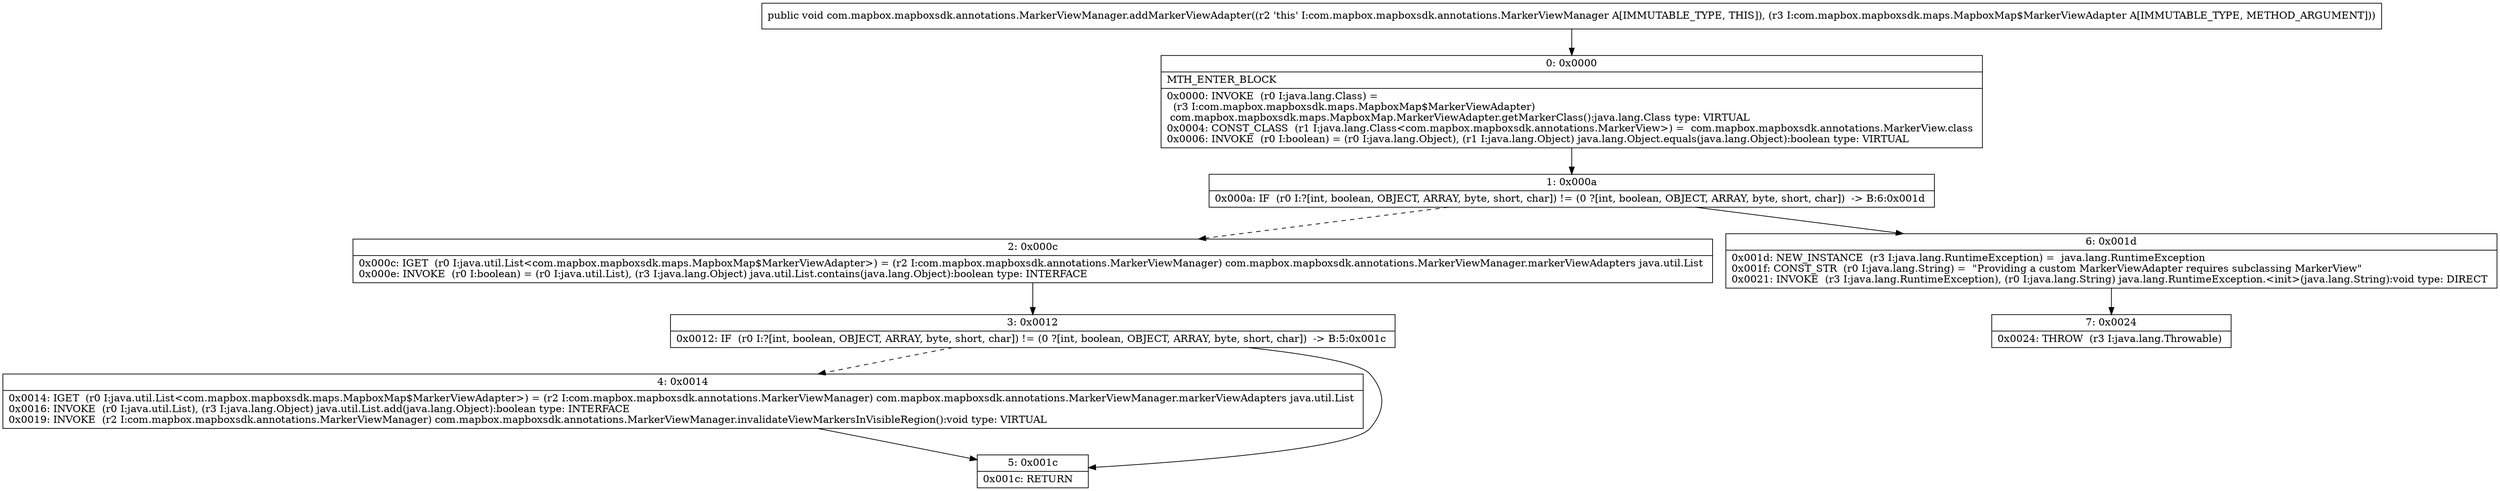 digraph "CFG forcom.mapbox.mapboxsdk.annotations.MarkerViewManager.addMarkerViewAdapter(Lcom\/mapbox\/mapboxsdk\/maps\/MapboxMap$MarkerViewAdapter;)V" {
Node_0 [shape=record,label="{0\:\ 0x0000|MTH_ENTER_BLOCK\l|0x0000: INVOKE  (r0 I:java.lang.Class) = \l  (r3 I:com.mapbox.mapboxsdk.maps.MapboxMap$MarkerViewAdapter)\l com.mapbox.mapboxsdk.maps.MapboxMap.MarkerViewAdapter.getMarkerClass():java.lang.Class type: VIRTUAL \l0x0004: CONST_CLASS  (r1 I:java.lang.Class\<com.mapbox.mapboxsdk.annotations.MarkerView\>) =  com.mapbox.mapboxsdk.annotations.MarkerView.class \l0x0006: INVOKE  (r0 I:boolean) = (r0 I:java.lang.Object), (r1 I:java.lang.Object) java.lang.Object.equals(java.lang.Object):boolean type: VIRTUAL \l}"];
Node_1 [shape=record,label="{1\:\ 0x000a|0x000a: IF  (r0 I:?[int, boolean, OBJECT, ARRAY, byte, short, char]) != (0 ?[int, boolean, OBJECT, ARRAY, byte, short, char])  \-\> B:6:0x001d \l}"];
Node_2 [shape=record,label="{2\:\ 0x000c|0x000c: IGET  (r0 I:java.util.List\<com.mapbox.mapboxsdk.maps.MapboxMap$MarkerViewAdapter\>) = (r2 I:com.mapbox.mapboxsdk.annotations.MarkerViewManager) com.mapbox.mapboxsdk.annotations.MarkerViewManager.markerViewAdapters java.util.List \l0x000e: INVOKE  (r0 I:boolean) = (r0 I:java.util.List), (r3 I:java.lang.Object) java.util.List.contains(java.lang.Object):boolean type: INTERFACE \l}"];
Node_3 [shape=record,label="{3\:\ 0x0012|0x0012: IF  (r0 I:?[int, boolean, OBJECT, ARRAY, byte, short, char]) != (0 ?[int, boolean, OBJECT, ARRAY, byte, short, char])  \-\> B:5:0x001c \l}"];
Node_4 [shape=record,label="{4\:\ 0x0014|0x0014: IGET  (r0 I:java.util.List\<com.mapbox.mapboxsdk.maps.MapboxMap$MarkerViewAdapter\>) = (r2 I:com.mapbox.mapboxsdk.annotations.MarkerViewManager) com.mapbox.mapboxsdk.annotations.MarkerViewManager.markerViewAdapters java.util.List \l0x0016: INVOKE  (r0 I:java.util.List), (r3 I:java.lang.Object) java.util.List.add(java.lang.Object):boolean type: INTERFACE \l0x0019: INVOKE  (r2 I:com.mapbox.mapboxsdk.annotations.MarkerViewManager) com.mapbox.mapboxsdk.annotations.MarkerViewManager.invalidateViewMarkersInVisibleRegion():void type: VIRTUAL \l}"];
Node_5 [shape=record,label="{5\:\ 0x001c|0x001c: RETURN   \l}"];
Node_6 [shape=record,label="{6\:\ 0x001d|0x001d: NEW_INSTANCE  (r3 I:java.lang.RuntimeException) =  java.lang.RuntimeException \l0x001f: CONST_STR  (r0 I:java.lang.String) =  \"Providing a custom MarkerViewAdapter requires subclassing MarkerView\" \l0x0021: INVOKE  (r3 I:java.lang.RuntimeException), (r0 I:java.lang.String) java.lang.RuntimeException.\<init\>(java.lang.String):void type: DIRECT \l}"];
Node_7 [shape=record,label="{7\:\ 0x0024|0x0024: THROW  (r3 I:java.lang.Throwable) \l}"];
MethodNode[shape=record,label="{public void com.mapbox.mapboxsdk.annotations.MarkerViewManager.addMarkerViewAdapter((r2 'this' I:com.mapbox.mapboxsdk.annotations.MarkerViewManager A[IMMUTABLE_TYPE, THIS]), (r3 I:com.mapbox.mapboxsdk.maps.MapboxMap$MarkerViewAdapter A[IMMUTABLE_TYPE, METHOD_ARGUMENT])) }"];
MethodNode -> Node_0;
Node_0 -> Node_1;
Node_1 -> Node_2[style=dashed];
Node_1 -> Node_6;
Node_2 -> Node_3;
Node_3 -> Node_4[style=dashed];
Node_3 -> Node_5;
Node_4 -> Node_5;
Node_6 -> Node_7;
}

